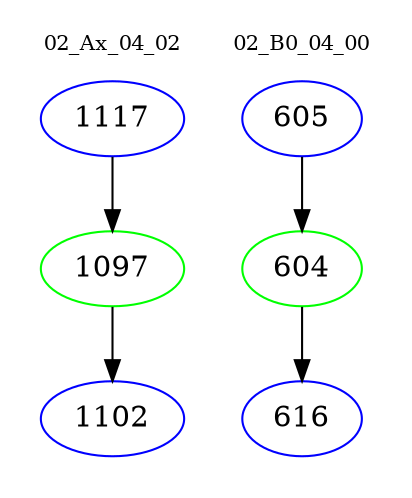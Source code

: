digraph{
subgraph cluster_0 {
color = white
label = "02_Ax_04_02";
fontsize=10;
T0_1117 [label="1117", color="blue"]
T0_1117 -> T0_1097 [color="black"]
T0_1097 [label="1097", color="green"]
T0_1097 -> T0_1102 [color="black"]
T0_1102 [label="1102", color="blue"]
}
subgraph cluster_1 {
color = white
label = "02_B0_04_00";
fontsize=10;
T1_605 [label="605", color="blue"]
T1_605 -> T1_604 [color="black"]
T1_604 [label="604", color="green"]
T1_604 -> T1_616 [color="black"]
T1_616 [label="616", color="blue"]
}
}
